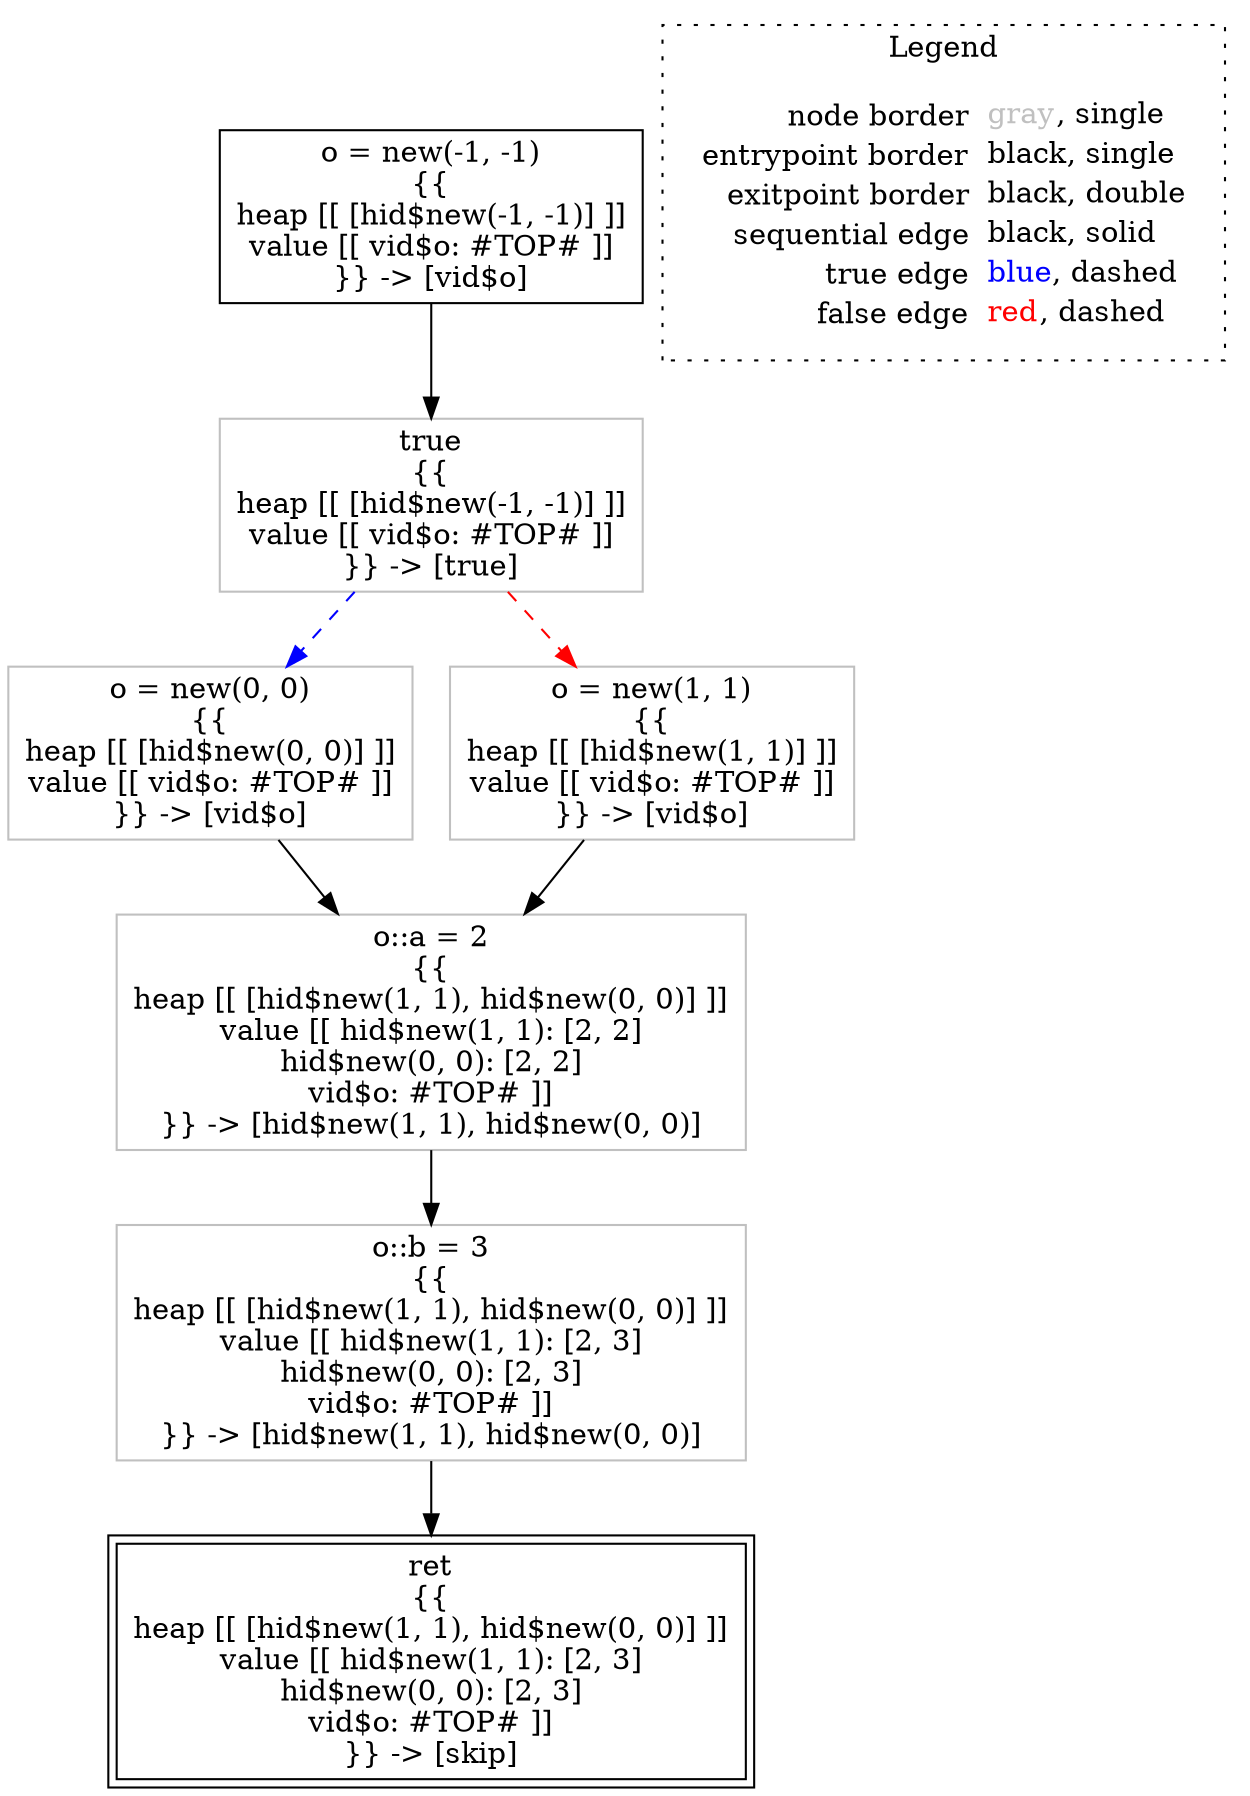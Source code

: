 digraph {
	"node0" [shape="rect",color="black",label=<o = new(-1, -1)<BR/>{{<BR/>heap [[ [hid$new(-1, -1)] ]]<BR/>value [[ vid$o: #TOP# ]]<BR/>}} -&gt; [vid$o]>];
	"node1" [shape="rect",color="gray",label=<o::a = 2<BR/>{{<BR/>heap [[ [hid$new(1, 1), hid$new(0, 0)] ]]<BR/>value [[ hid$new(1, 1): [2, 2]<BR/>hid$new(0, 0): [2, 2]<BR/>vid$o: #TOP# ]]<BR/>}} -&gt; [hid$new(1, 1), hid$new(0, 0)]>];
	"node2" [shape="rect",color="gray",label=<o = new(0, 0)<BR/>{{<BR/>heap [[ [hid$new(0, 0)] ]]<BR/>value [[ vid$o: #TOP# ]]<BR/>}} -&gt; [vid$o]>];
	"node3" [shape="rect",color="gray",label=<o::b = 3<BR/>{{<BR/>heap [[ [hid$new(1, 1), hid$new(0, 0)] ]]<BR/>value [[ hid$new(1, 1): [2, 3]<BR/>hid$new(0, 0): [2, 3]<BR/>vid$o: #TOP# ]]<BR/>}} -&gt; [hid$new(1, 1), hid$new(0, 0)]>];
	"node4" [shape="rect",color="gray",label=<o = new(1, 1)<BR/>{{<BR/>heap [[ [hid$new(1, 1)] ]]<BR/>value [[ vid$o: #TOP# ]]<BR/>}} -&gt; [vid$o]>];
	"node5" [shape="rect",color="gray",label=<true<BR/>{{<BR/>heap [[ [hid$new(-1, -1)] ]]<BR/>value [[ vid$o: #TOP# ]]<BR/>}} -&gt; [true]>];
	"node6" [shape="rect",color="black",peripheries="2",label=<ret<BR/>{{<BR/>heap [[ [hid$new(1, 1), hid$new(0, 0)] ]]<BR/>value [[ hid$new(1, 1): [2, 3]<BR/>hid$new(0, 0): [2, 3]<BR/>vid$o: #TOP# ]]<BR/>}} -&gt; [skip]>];
	"node1" -> "node3" [color="black"];
	"node2" -> "node1" [color="black"];
	"node3" -> "node6" [color="black"];
	"node4" -> "node1" [color="black"];
	"node5" -> "node2" [color="blue",style="dashed"];
	"node5" -> "node4" [color="red",style="dashed"];
	"node0" -> "node5" [color="black"];
subgraph cluster_legend {
	label="Legend";
	style=dotted;
	node [shape=plaintext];
	"legend" [label=<<table border="0" cellpadding="2" cellspacing="0" cellborder="0"><tr><td align="right">node border&nbsp;</td><td align="left"><font color="gray">gray</font>, single</td></tr><tr><td align="right">entrypoint border&nbsp;</td><td align="left"><font color="black">black</font>, single</td></tr><tr><td align="right">exitpoint border&nbsp;</td><td align="left"><font color="black">black</font>, double</td></tr><tr><td align="right">sequential edge&nbsp;</td><td align="left"><font color="black">black</font>, solid</td></tr><tr><td align="right">true edge&nbsp;</td><td align="left"><font color="blue">blue</font>, dashed</td></tr><tr><td align="right">false edge&nbsp;</td><td align="left"><font color="red">red</font>, dashed</td></tr></table>>];
}

}
